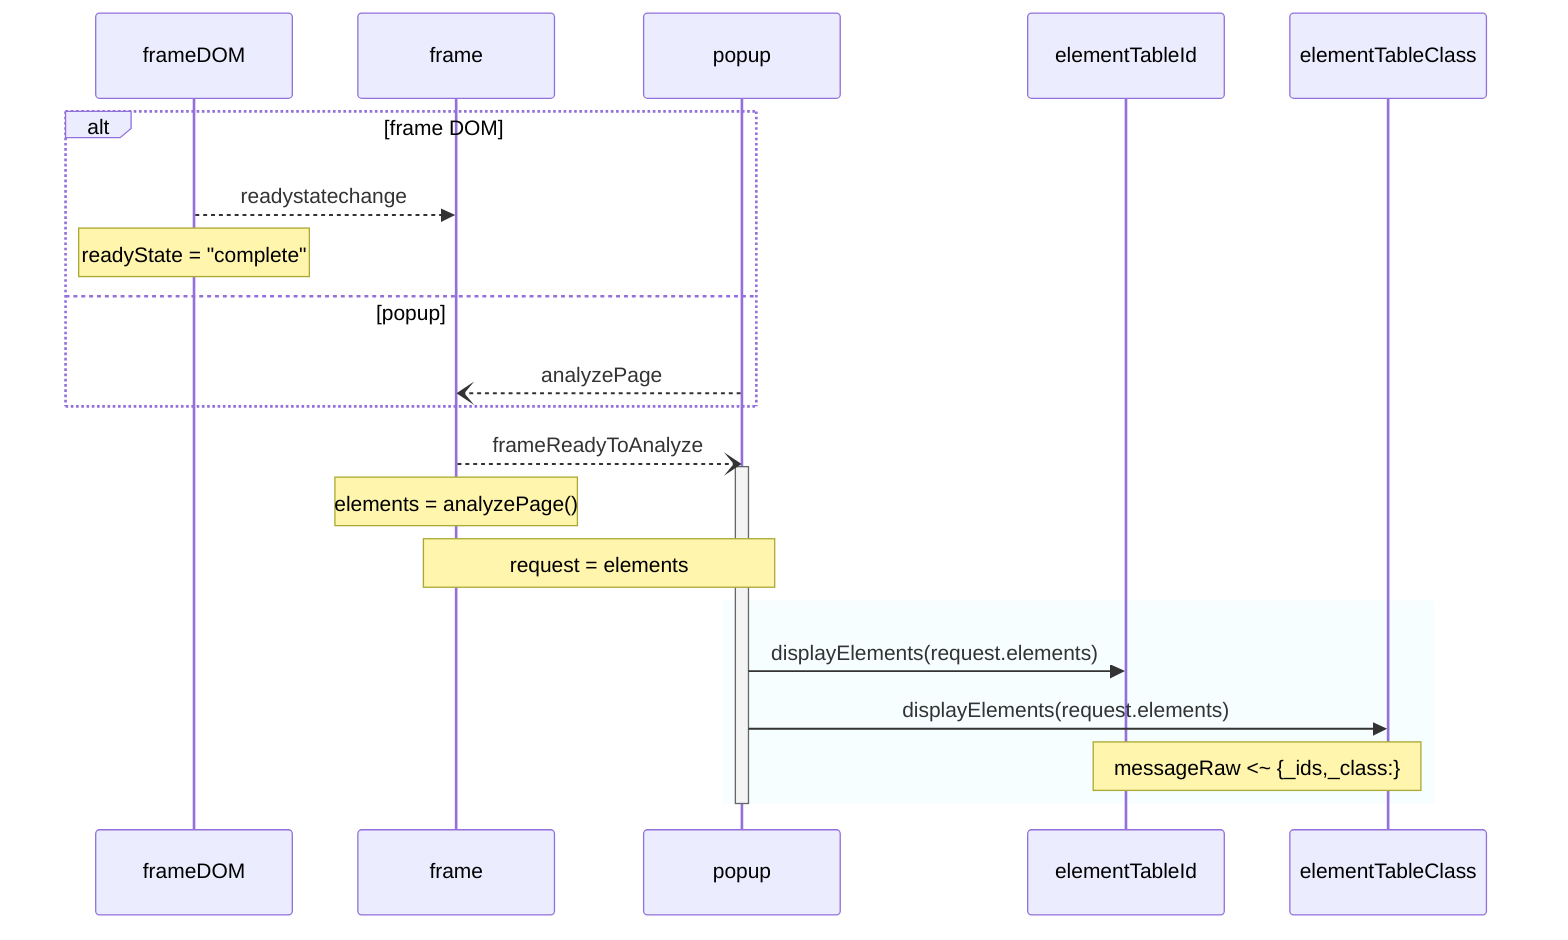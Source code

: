sequenceDiagram
    participant frameDOM
    participant frame
    participant popup
    participant elementTableId
    participant elementTableClass
    alt frame DOM
    frameDOM-->>frame: readystatechange
    Note over frameDOM: readyState = "complete"
    else popup
    popup--)frame: analyzePage
    end
    frame--)popup: frameReadyToAnalyze
    activate popup
    Note over frame: elements = analyzePage()
    Note over frame, popup: request = elements
    rect rgba(0, 200, 255, .03)
    popup->>elementTableId: displayElements(request.elements)
    popup->>elementTableClass: displayElements(request.elements)
    Note over elementTableId, elementTableClass: messageRaw <~ {_ids,_class:}
    end
    deactivate popup
